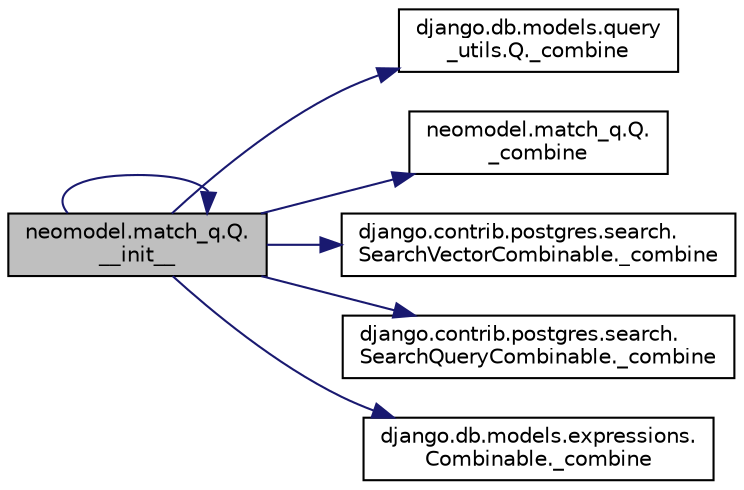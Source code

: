 digraph "neomodel.match_q.Q.__init__"
{
 // LATEX_PDF_SIZE
  edge [fontname="Helvetica",fontsize="10",labelfontname="Helvetica",labelfontsize="10"];
  node [fontname="Helvetica",fontsize="10",shape=record];
  rankdir="LR";
  Node1 [label="neomodel.match_q.Q.\l__init__",height=0.2,width=0.4,color="black", fillcolor="grey75", style="filled", fontcolor="black",tooltip=" "];
  Node1 -> Node1 [color="midnightblue",fontsize="10",style="solid",fontname="Helvetica"];
  Node1 -> Node2 [color="midnightblue",fontsize="10",style="solid",fontname="Helvetica"];
  Node2 [label="django.db.models.query\l_utils.Q._combine",height=0.2,width=0.4,color="black", fillcolor="white", style="filled",URL="$d9/dcc/classdjango_1_1db_1_1models_1_1query__utils_1_1_q.html#ae41862d3e6acd6b687bd2645acb9568f",tooltip=" "];
  Node1 -> Node3 [color="midnightblue",fontsize="10",style="solid",fontname="Helvetica"];
  Node3 [label="neomodel.match_q.Q.\l_combine",height=0.2,width=0.4,color="black", fillcolor="white", style="filled",URL="$de/dd7/classneomodel_1_1match__q_1_1_q.html#adcf09b8920dc0f9be7747aa7a3440a0d",tooltip=" "];
  Node1 -> Node4 [color="midnightblue",fontsize="10",style="solid",fontname="Helvetica"];
  Node4 [label="django.contrib.postgres.search.\lSearchVectorCombinable._combine",height=0.2,width=0.4,color="black", fillcolor="white", style="filled",URL="$d6/d6c/classdjango_1_1contrib_1_1postgres_1_1search_1_1_search_vector_combinable.html#a4b4d99a9ff248e5e2ba6748a6eff4f29",tooltip=" "];
  Node1 -> Node5 [color="midnightblue",fontsize="10",style="solid",fontname="Helvetica"];
  Node5 [label="django.contrib.postgres.search.\lSearchQueryCombinable._combine",height=0.2,width=0.4,color="black", fillcolor="white", style="filled",URL="$d5/d07/classdjango_1_1contrib_1_1postgres_1_1search_1_1_search_query_combinable.html#a2503115ff9da98b34c7e2a6e3b17f91b",tooltip=" "];
  Node1 -> Node6 [color="midnightblue",fontsize="10",style="solid",fontname="Helvetica"];
  Node6 [label="django.db.models.expressions.\lCombinable._combine",height=0.2,width=0.4,color="black", fillcolor="white", style="filled",URL="$d6/d99/classdjango_1_1db_1_1models_1_1expressions_1_1_combinable.html#accba5bb2d55b43444ab9e0f1c0ff54fd",tooltip=" "];
}
